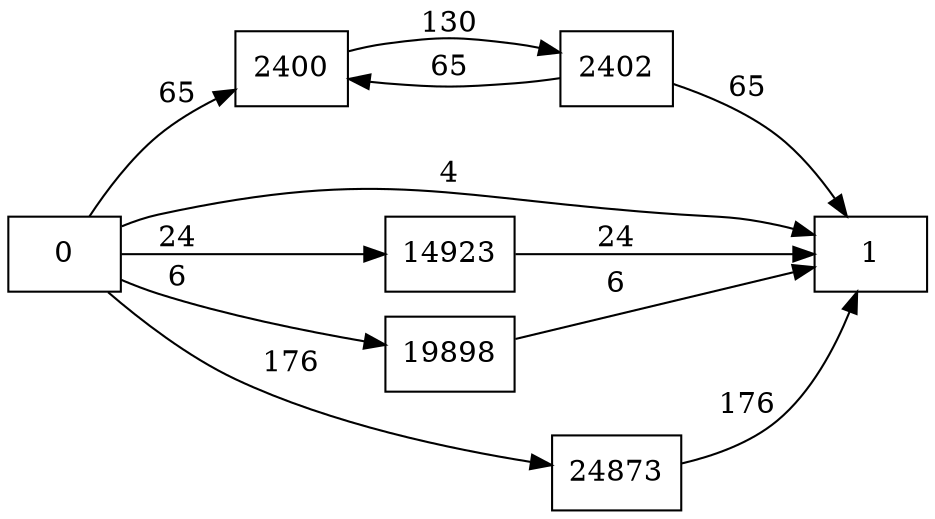 digraph {
	graph [rankdir=LR]
	node [shape=rectangle]
	2400 -> 2402 [label=130]
	2402 -> 2400 [label=65]
	2402 -> 1 [label=65]
	14923 -> 1 [label=24]
	19898 -> 1 [label=6]
	24873 -> 1 [label=176]
	0 -> 2400 [label=65]
	0 -> 1 [label=4]
	0 -> 14923 [label=24]
	0 -> 19898 [label=6]
	0 -> 24873 [label=176]
}
